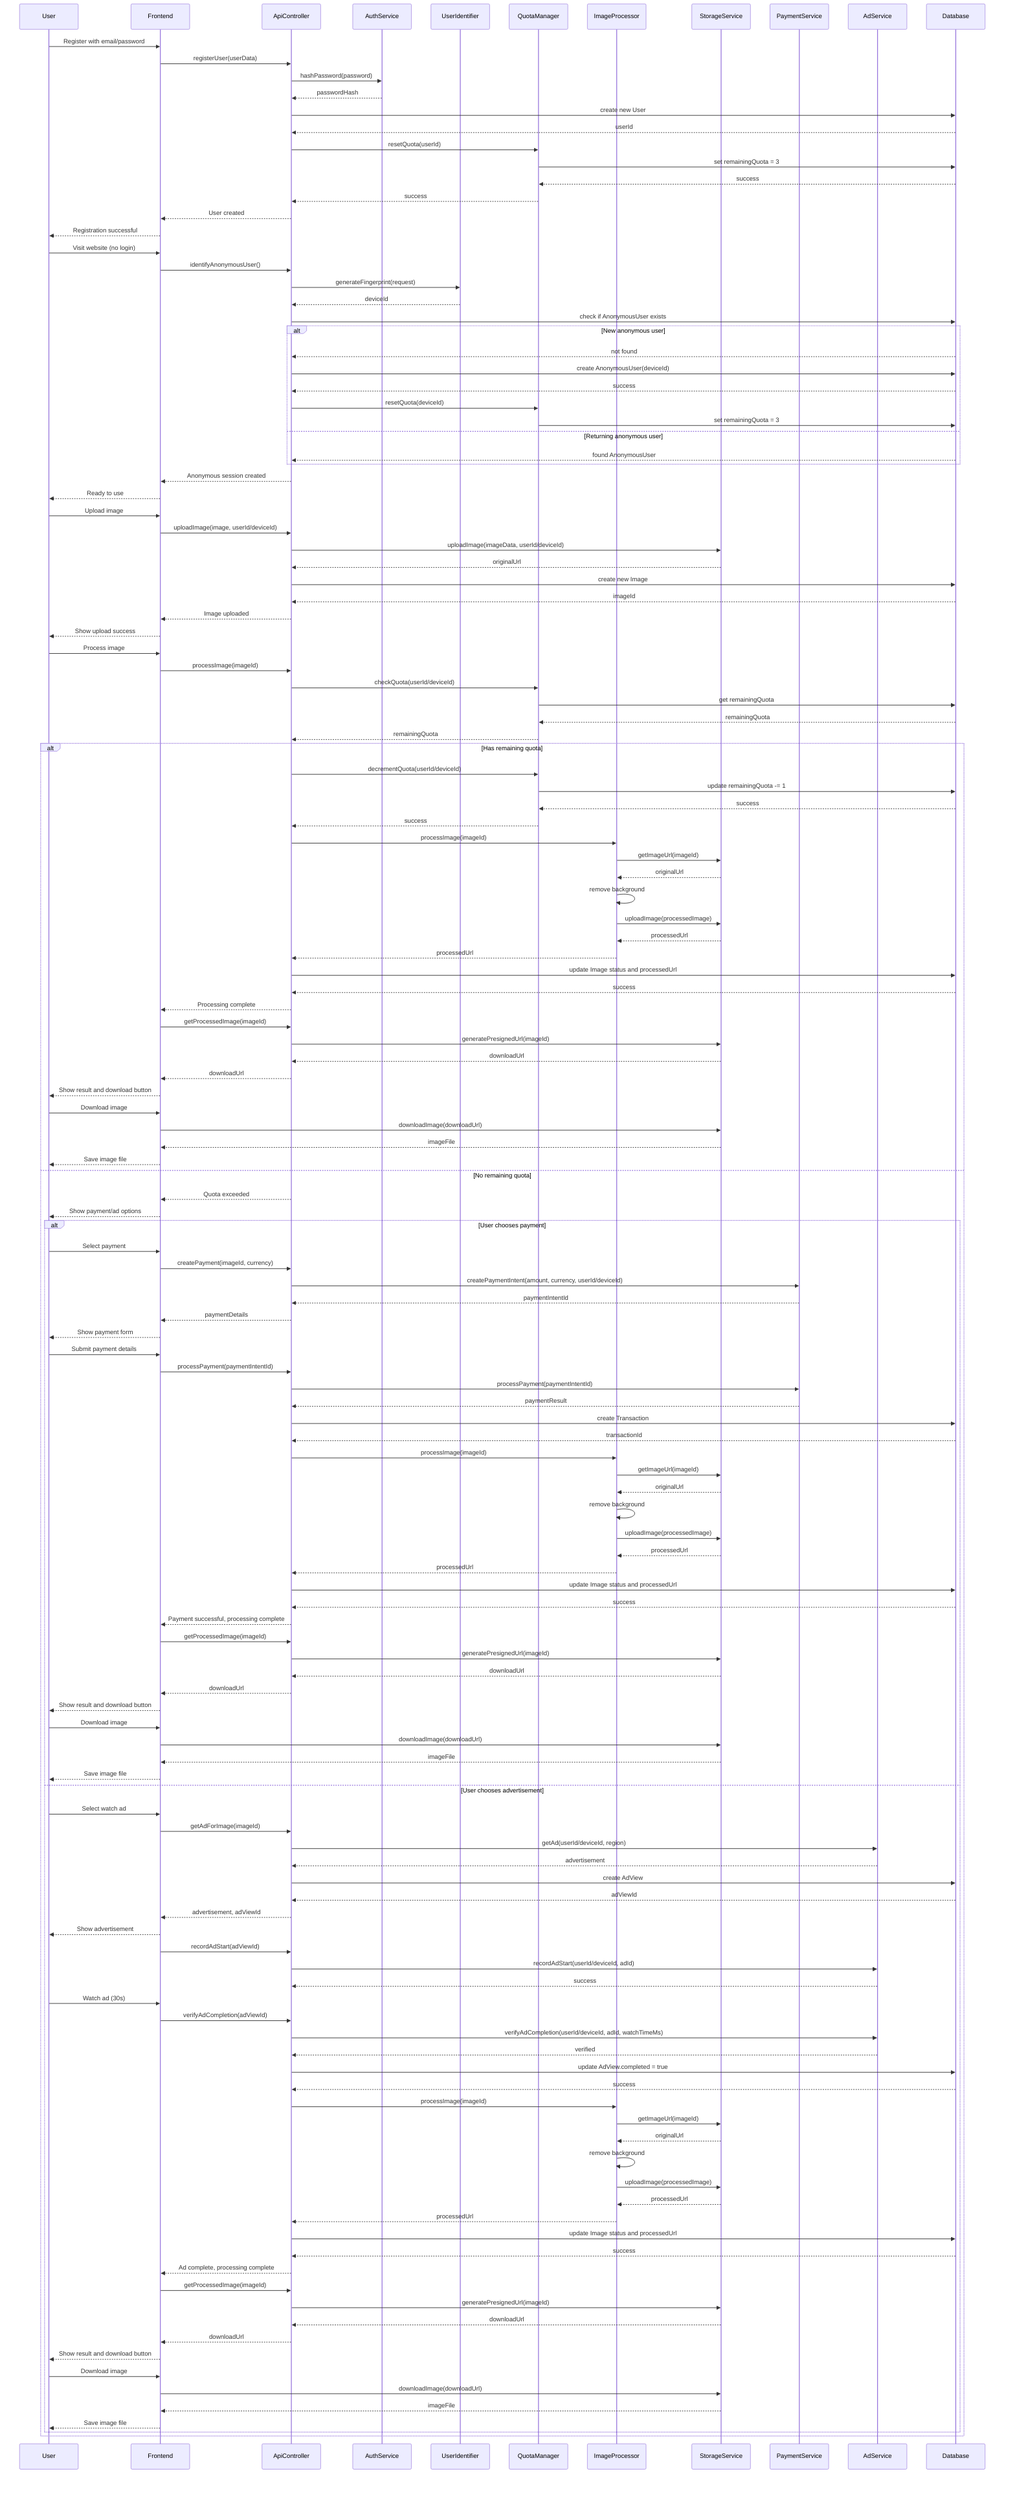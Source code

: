 sequenceDiagram
    participant User
    participant FE as Frontend
    participant API as ApiController
    participant Auth as AuthService
    participant UI as UserIdentifier
    participant QM as QuotaManager
    participant IP as ImageProcessor
    participant SS as StorageService
    participant PS as PaymentService
    participant AS as AdService
    participant DB as Database

    %% User Registration Flow
    User->>FE: Register with email/password
    FE->>API: registerUser(userData)
    API->>Auth: hashPassword(password)
    Auth-->>API: passwordHash
    API->>DB: create new User
    DB-->>API: userId
    API->>QM: resetQuota(userId)
    QM->>DB: set remainingQuota = 3
    DB-->>QM: success
    QM-->>API: success
    API-->>FE: User created
    FE-->>User: Registration successful

    %% Anonymous User Flow
    User->>FE: Visit website (no login)
    FE->>API: identifyAnonymousUser()
    API->>UI: generateFingerprint(request)
    UI-->>API: deviceId
    API->>DB: check if AnonymousUser exists
    alt New anonymous user
        DB-->>API: not found
        API->>DB: create AnonymousUser(deviceId)
        DB-->>API: success
        API->>QM: resetQuota(deviceId)
        QM->>DB: set remainingQuota = 3
    else Returning anonymous user
        DB-->>API: found AnonymousUser
    end
    API-->>FE: Anonymous session created
    FE-->>User: Ready to use

    %% Image Upload Flow
    User->>FE: Upload image
    FE->>API: uploadImage(image, userId/deviceId)
    API->>SS: uploadImage(imageData, userId/deviceId)
    SS-->>API: originalUrl
    API->>DB: create new Image
    DB-->>API: imageId
    API-->>FE: Image uploaded
    FE-->>User: Show upload success

    %% Background Removal Processing Flow
    User->>FE: Process image
    FE->>API: processImage(imageId)
    API->>QM: checkQuota(userId/deviceId)
    QM->>DB: get remainingQuota
    DB-->>QM: remainingQuota
    QM-->>API: remainingQuota
    
    alt Has remaining quota
        API->>QM: decrementQuota(userId/deviceId)
        QM->>DB: update remainingQuota -= 1
        DB-->>QM: success
        QM-->>API: success
        API->>IP: processImage(imageId)
        IP->>SS: getImageUrl(imageId)
        SS-->>IP: originalUrl
        IP->>IP: remove background
        IP->>SS: uploadImage(processedImage)
        SS-->>IP: processedUrl
        IP-->>API: processedUrl
        API->>DB: update Image status and processedUrl
        DB-->>API: success
        API-->>FE: Processing complete
        FE->>API: getProcessedImage(imageId)
        API->>SS: generatePresignedUrl(imageId)
        SS-->>API: downloadUrl
        API-->>FE: downloadUrl
        FE-->>User: Show result and download button
        User->>FE: Download image
        FE->>SS: downloadImage(downloadUrl)
        SS-->>FE: imageFile
        FE-->>User: Save image file
    else No remaining quota
        API-->>FE: Quota exceeded
        FE-->>User: Show payment/ad options
        
        alt User chooses payment
            User->>FE: Select payment
            FE->>API: createPayment(imageId, currency)
            API->>PS: createPaymentIntent(amount, currency, userId/deviceId)
            PS-->>API: paymentIntentId
            API-->>FE: paymentDetails
            FE-->>User: Show payment form
            User->>FE: Submit payment details
            FE->>API: processPayment(paymentIntentId)
            API->>PS: processPayment(paymentIntentId)
            PS-->>API: paymentResult
            API->>DB: create Transaction
            DB-->>API: transactionId
            API->>IP: processImage(imageId)
            IP->>SS: getImageUrl(imageId)
            SS-->>IP: originalUrl
            IP->>IP: remove background
            IP->>SS: uploadImage(processedImage)
            SS-->>IP: processedUrl
            IP-->>API: processedUrl
            API->>DB: update Image status and processedUrl
            DB-->>API: success
            API-->>FE: Payment successful, processing complete
            FE->>API: getProcessedImage(imageId)
            API->>SS: generatePresignedUrl(imageId)
            SS-->>API: downloadUrl
            API-->>FE: downloadUrl
            FE-->>User: Show result and download button
            User->>FE: Download image
            FE->>SS: downloadImage(downloadUrl)
            SS-->>FE: imageFile
            FE-->>User: Save image file
        else User chooses advertisement
            User->>FE: Select watch ad
            FE->>API: getAdForImage(imageId)
            API->>AS: getAd(userId/deviceId, region)
            AS-->>API: advertisement
            API->>DB: create AdView
            DB-->>API: adViewId
            API-->>FE: advertisement, adViewId
            FE-->>User: Show advertisement
            FE->>API: recordAdStart(adViewId)
            API->>AS: recordAdStart(userId/deviceId, adId)
            AS-->>API: success
            User->>FE: Watch ad (30s)
            FE->>API: verifyAdCompletion(adViewId)
            API->>AS: verifyAdCompletion(userId/deviceId, adId, watchTimeMs)
            AS-->>API: verified
            API->>DB: update AdView.completed = true
            DB-->>API: success
            API->>IP: processImage(imageId)
            IP->>SS: getImageUrl(imageId)
            SS-->>IP: originalUrl
            IP->>IP: remove background
            IP->>SS: uploadImage(processedImage)
            SS-->>IP: processedUrl
            IP-->>API: processedUrl
            API->>DB: update Image status and processedUrl
            DB-->>API: success
            API-->>FE: Ad complete, processing complete
            FE->>API: getProcessedImage(imageId)
            API->>SS: generatePresignedUrl(imageId)
            SS-->>API: downloadUrl
            API-->>FE: downloadUrl
            FE-->>User: Show result and download button
            User->>FE: Download image
            FE->>SS: downloadImage(downloadUrl)
            SS-->>FE: imageFile
            FE-->>User: Save image file
        end
    end